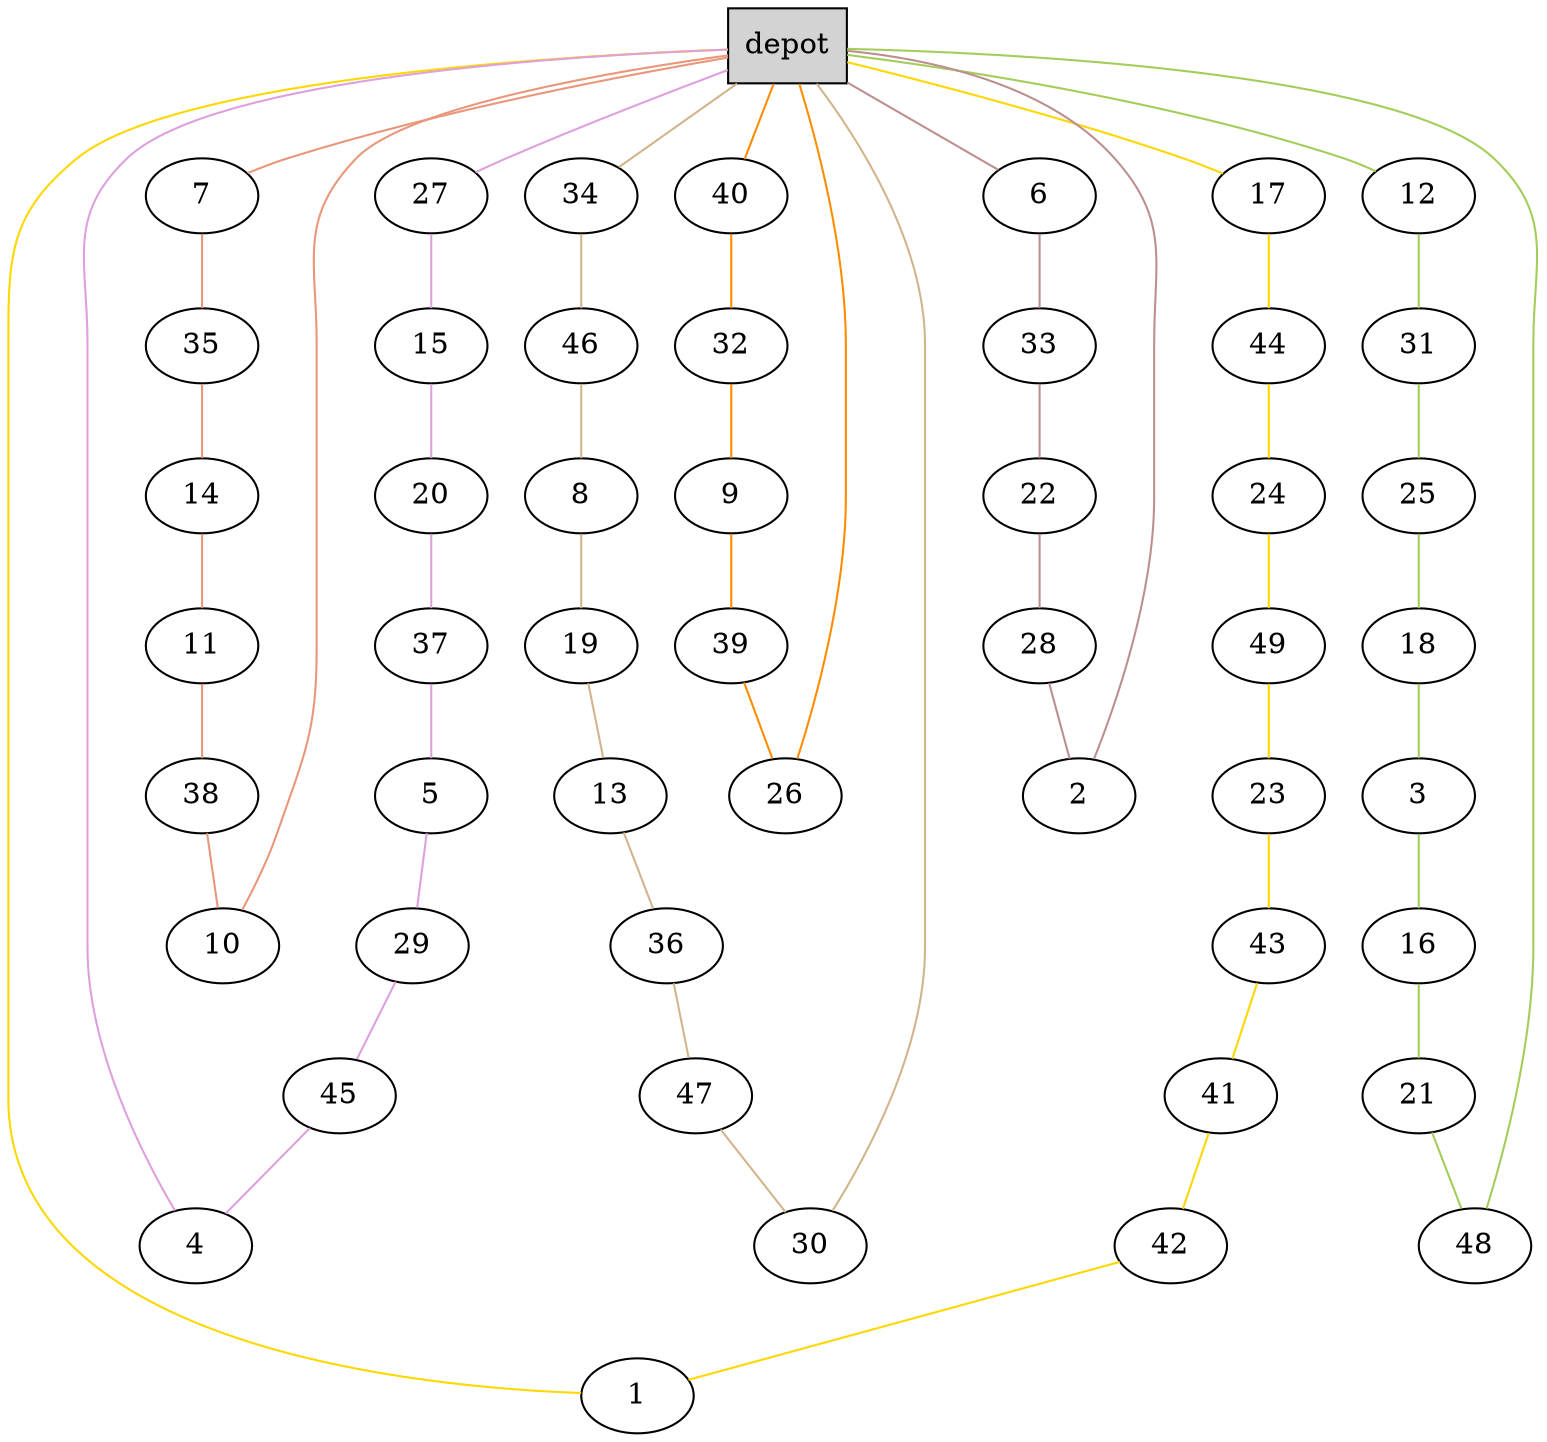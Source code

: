 graph G {
  0[shape = box, label = "depot", style = filled ];
  7[shape = ellipse];
  "0"--"7"[color = darksalmon];
  35[shape = ellipse];
  "7"--"35"[color = darksalmon];
  14[shape = ellipse];
  "35"--"14"[color = darksalmon];
  11[shape = ellipse];
  "14"--"11"[color = darksalmon];
  38[shape = ellipse];
  "11"--"38"[color = darksalmon];
  10[shape = ellipse];
  "38"--"10"[color = darksalmon];
  "10"--"0"[color = darksalmon];
  17[shape = ellipse];
  "0"--"17"[color = gold];
  44[shape = ellipse];
  "17"--"44"[color = gold];
  24[shape = ellipse];
  "44"--"24"[color = gold];
  49[shape = ellipse];
  "24"--"49"[color = gold];
  23[shape = ellipse];
  "49"--"23"[color = gold];
  43[shape = ellipse];
  "23"--"43"[color = gold];
  41[shape = ellipse];
  "43"--"41"[color = gold];
  42[shape = ellipse];
  "41"--"42"[color = gold];
  1[shape = ellipse];
  "42"--"1"[color = gold];
  "1"--"0"[color = gold];
  27[shape = ellipse];
  "0"--"27"[color = plum];
  15[shape = ellipse];
  "27"--"15"[color = plum];
  20[shape = ellipse];
  "15"--"20"[color = plum];
  37[shape = ellipse];
  "20"--"37"[color = plum];
  5[shape = ellipse];
  "37"--"5"[color = plum];
  29[shape = ellipse];
  "5"--"29"[color = plum];
  45[shape = ellipse];
  "29"--"45"[color = plum];
  4[shape = ellipse];
  "45"--"4"[color = plum];
  "4"--"0"[color = plum];
  34[shape = ellipse];
  "0"--"34"[color = tan];
  46[shape = ellipse];
  "34"--"46"[color = tan];
  8[shape = ellipse];
  "46"--"8"[color = tan];
  19[shape = ellipse];
  "8"--"19"[color = tan];
  13[shape = ellipse];
  "19"--"13"[color = tan];
  36[shape = ellipse];
  "13"--"36"[color = tan];
  47[shape = ellipse];
  "36"--"47"[color = tan];
  30[shape = ellipse];
  "47"--"30"[color = tan];
  "30"--"0"[color = tan];
  40[shape = ellipse];
  "0"--"40"[color = darkorange];
  32[shape = ellipse];
  "40"--"32"[color = darkorange];
  9[shape = ellipse];
  "32"--"9"[color = darkorange];
  39[shape = ellipse];
  "9"--"39"[color = darkorange];
  26[shape = ellipse];
  "39"--"26"[color = darkorange];
  "26"--"0"[color = darkorange];
  6[shape = ellipse];
  "0"--"6"[color = rosybrown];
  33[shape = ellipse];
  "6"--"33"[color = rosybrown];
  22[shape = ellipse];
  "33"--"22"[color = rosybrown];
  28[shape = ellipse];
  "22"--"28"[color = rosybrown];
  2[shape = ellipse];
  "28"--"2"[color = rosybrown];
  "2"--"0"[color = rosybrown];
  12[shape = ellipse];
  "0"--"12"[color = darkolivegreen3];
  31[shape = ellipse];
  "12"--"31"[color = darkolivegreen3];
  25[shape = ellipse];
  "31"--"25"[color = darkolivegreen3];
  18[shape = ellipse];
  "25"--"18"[color = darkolivegreen3];
  3[shape = ellipse];
  "18"--"3"[color = darkolivegreen3];
  16[shape = ellipse];
  "3"--"16"[color = darkolivegreen3];
  21[shape = ellipse];
  "16"--"21"[color = darkolivegreen3];
  48[shape = ellipse];
  "21"--"48"[color = darkolivegreen3];
  "48"--"0"[color = darkolivegreen3];
}
